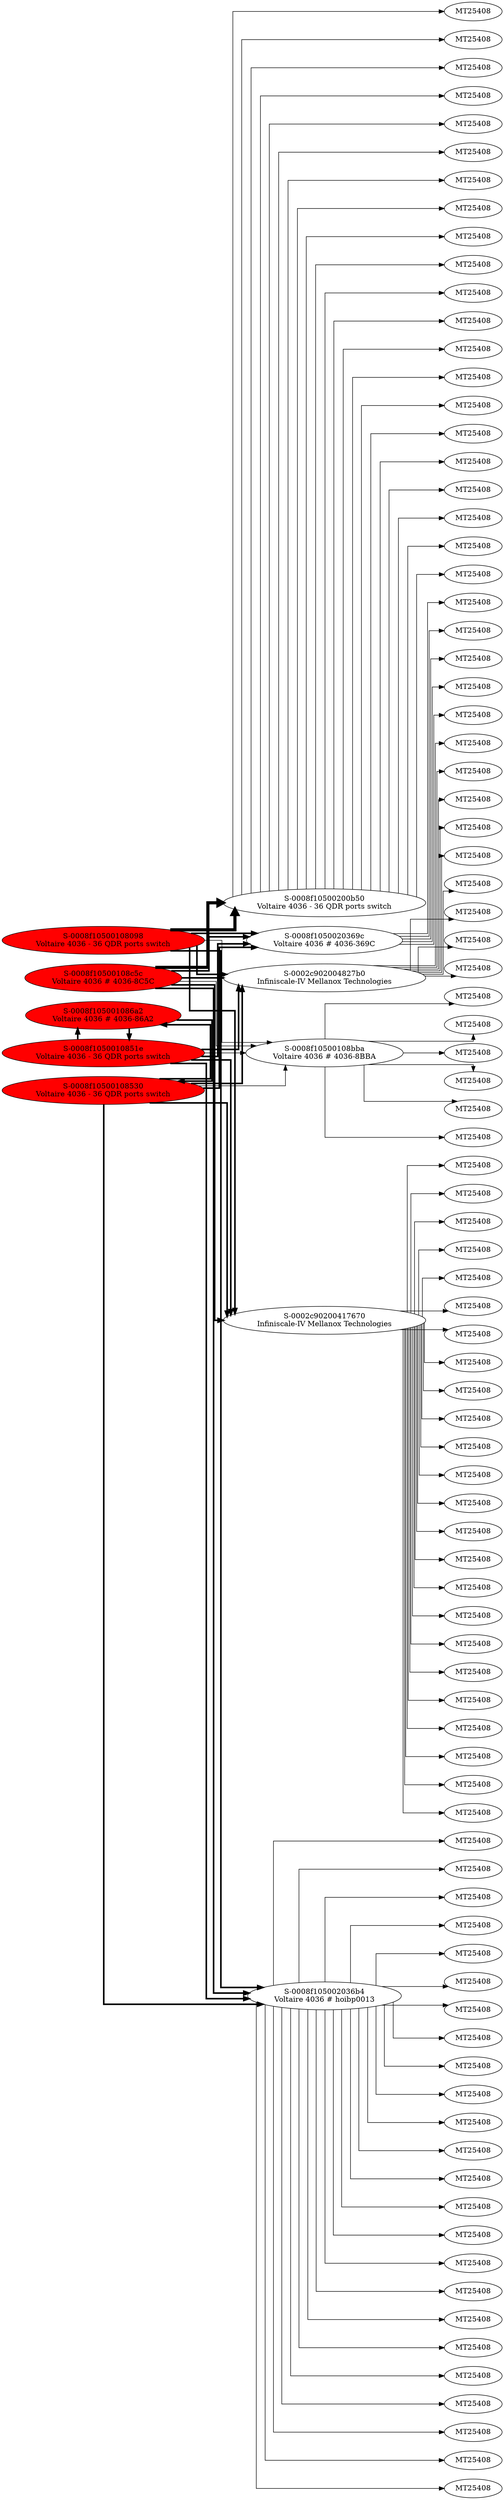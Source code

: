 strict digraph "IB Topology" {
graph [rankdir="LR", splines="ortho"];
"S-0008f10500200b50" [desc="Voltaire 4036 - 36 QDR ports switch", label="S-0008f10500200b50\nVoltaire 4036 - 36 QDR ports switch", rank=1, type=Switch];
"S-0008f10500108c5c" [desc="Voltaire 4036 # 4036-8C5C", fillcolor=red, label="S-0008f10500108c5c\nVoltaire 4036 # 4036-8C5C", rank=0, root=true, style=filled, type=Switch];
"H-003048c749cd0000" [label=MT25408, rank=2, type=Host];
"H-003048c749bb0000" [label=MT25408, rank=2, type=Host];
"H-003048c74abf0000" [label=MT25408, rank=2, type=Host];
"H-003048c748c70000" [label=MT25408, rank=2, type=Host];
"H-003048c74ea50000" [label=MT25408, rank=2, type=Host];
"H-003048c74ae20000" [label=MT25408, rank=2, type=Host];
"H-003048c749450000" [label=MT25408, rank=2, type=Host];
"H-003048c749190000" [label=MT25408, rank=2, type=Host];
"H-003048c74a320000" [label=MT25408, rank=2, type=Host];
"H-003048c74a650000" [label=MT25408, rank=2, type=Host];
"H-003048c749000000" [label=MT25408, rank=2, type=Host];
"H-003048c707c20000" [label=MT25408, rank=2, type=Host];
"S-0008f10500108098" [desc="Voltaire 4036 - 36 QDR ports switch", fillcolor=red, label="S-0008f10500108098\nVoltaire 4036 - 36 QDR ports switch", rank=0, root=true, style=filled, type=Switch];
"H-003048c74ed00000" [label=MT25408, rank=2, type=Host];
"H-003048c74a280000" [label=MT25408, rank=2, type=Host];
"H-003048c747c60000" [label=MT25408, rank=2, type=Host];
"H-003048c748b00000" [label=MT25408, rank=2, type=Host];
"H-003048c749820000" [label=MT25408, rank=2, type=Host];
"H-003048c749ba0000" [label=MT25408, rank=2, type=Host];
"H-003048c74bb20000" [label=MT25408, rank=2, type=Host];
"H-003048c748c60000" [label=MT25408, rank=2, type=Host];
"H-003048c707b60000" [label=MT25408, rank=2, type=Host];
"S-0002c90200417670" [desc="Infiniscale-IV Mellanox Technologies", label="S-0002c90200417670\nInfiniscale-IV Mellanox Technologies", rank=1, type=Switch];
"H-78e7d10300229794" [label=MT25408, rank=2, type=Host];
"H-78e7d1030022977c" [label=MT25408, rank=2, type=Host];
"H-78e7d10300227e64" [label=MT25408, rank=2, type=Host];
"H-78e7d1030022a91c" [label=MT25408, rank=2, type=Host];
"H-78e7d1030022a954" [label=MT25408, rank=2, type=Host];
"H-78e7d10300227d14" [label=MT25408, rank=2, type=Host];
"S-0008f1050010851e" [desc="Voltaire 4036 - 36 QDR ports switch", fillcolor=red, label="S-0008f1050010851e\nVoltaire 4036 - 36 QDR ports switch", rank=0, root=true, style=filled, type=Switch];
"S-0008f10500108530" [desc="Voltaire 4036 - 36 QDR ports switch", fillcolor=red, label="S-0008f10500108530\nVoltaire 4036 - 36 QDR ports switch", rank=0, root=true, style=filled, type=Switch];
"H-78e7d1030022cb74" [label=MT25408, rank=2, type=Host];
"H-78e7d1030022ccb4" [label=MT25408, rank=2, type=Host];
"H-78e7d10300229e94" [label=MT25408, rank=2, type=Host];
"H-78e7d103002297fc" [label=MT25408, rank=2, type=Host];
"H-78e7d10300223514" [label=MT25408, rank=2, type=Host];
"H-78e7d103002296ec" [label=MT25408, rank=2, type=Host];
"H-78e7d10300229634" [label=MT25408, rank=2, type=Host];
"H-78e7d103002296cc" [label=MT25408, rank=2, type=Host];
"H-78e7d10300228e94" [label=MT25408, rank=2, type=Host];
"H-78e7d1030022a914" [label=MT25408, rank=2, type=Host];
"H-78e7d1030022cb84" [label=MT25408, rank=2, type=Host];
"H-78e7d1030022a83c" [label=MT25408, rank=2, type=Host];
"H-78e7d1030022a0dc" [label=MT25408, rank=2, type=Host];
"H-78e7d1030022964c" [label=MT25408, rank=2, type=Host];
"H-78e7d1030022805c" [label=MT25408, rank=2, type=Host];
"H-78e7d10300227744" [label=MT25408, rank=2, type=Host];
"H-78e7d103002276bc" [label=MT25408, rank=2, type=Host];
"H-78e7d1030022cae4" [label=MT25408, rank=2, type=Host];
"S-0008f105002036b4" [desc="Voltaire 4036 # hoibp0013", label="S-0008f105002036b4\nVoltaire 4036 # hoibp0013", rank=1, type=Switch];
"H-78e7d10300229674" [label=MT25408, rank=2, type=Host];
"H-78e7d10300229bfc" [label=MT25408, rank=2, type=Host];
"H-78e7d103002297ec" [label=MT25408, rank=2, type=Host];
"H-78e7d1030022ce2c" [label=MT25408, rank=2, type=Host];
"H-78e7d10300229bcc" [label=MT25408, rank=2, type=Host];
"H-78e7d1030022c77c" [label=MT25408, rank=2, type=Host];
"H-78e7d10300229724" [label=MT25408, rank=2, type=Host];
"H-78e7d10300229b14" [label=MT25408, rank=2, type=Host];
"H-78e7d1030022a47c" [label=MT25408, rank=2, type=Host];
"H-78e7d1030022a474" [label=MT25408, rank=2, type=Host];
"H-78e7d1030022c6a4" [label=MT25408, rank=2, type=Host];
"H-78e7d1030022a46c" [label=MT25408, rank=2, type=Host];
"H-78e7d10300229bd4" [label=MT25408, rank=2, type=Host];
"H-78e7d1030022c76c" [label=MT25408, rank=2, type=Host];
"H-78e7d10300229714" [label=MT25408, rank=2, type=Host];
"H-78e7d1030022972c" [label=MT25408, rank=2, type=Host];
"H-78e7d1030022971c" [label=MT25408, rank=2, type=Host];
"H-78e7d10300229c24" [label=MT25408, rank=2, type=Host];
"H-78e7d103002297f4" [label=MT25408, rank=2, type=Host];
"H-78e7d10300229694" [label=MT25408, rank=2, type=Host];
"H-78e7d103002301dc" [label=MT25408, rank=2, type=Host];
"H-78e7d10300229bdc" [label=MT25408, rank=2, type=Host];
"H-78e7d10300229be4" [label=MT25408, rank=2, type=Host];
"H-78e7d1030022c7d4" [label=MT25408, rank=2, type=Host];
"S-0008f1050020369c" [desc="Voltaire 4036 # 4036-369C", label="S-0008f1050020369c\nVoltaire 4036 # 4036-369C", rank=1, type=Switch];
"H-78e7d1030022804c" [label=MT25408, rank=2, type=Host];
"H-78e7d1030022cc4c" [label=MT25408, rank=2, type=Host];
"H-78e7d10300228ce4" [label=MT25408, rank=2, type=Host];
"H-78e7d1030024535c" [label=MT25408, rank=2, type=Host];
"H-78e7d1030022773c" [label=MT25408, rank=2, type=Host];
"S-0008f105001086a2" [desc="Voltaire 4036 # 4036-86A2", fillcolor=red, label="S-0008f105001086a2\nVoltaire 4036 # 4036-86A2", rank=0, root=true, style=filled, type=Switch];
"S-0002c902004827b0" [desc="Infiniscale-IV Mellanox Technologies", label="S-0002c902004827b0\nInfiniscale-IV Mellanox Technologies", rank=1, type=Switch];
"H-0002c90300048288" [label=MT25408, rank=2, type=Host];
"H-0002c903000482d4" [label=MT25408, rank=2, type=Host];
"H-0002c9030004829c" [label=MT25408, rank=2, type=Host];
"H-0002c90300048208" [label=MT25408, rank=2, type=Host];
"H-0002c90300048eba" [label=MT25408, rank=2, type=Host];
"H-0002c903000482cc" [label=MT25408, rank=2, type=Host];
"H-0002c9030004823c" [label=MT25408, rank=2, type=Host];
"H-0002c903000482f8" [label=MT25408, rank=2, type=Host];
"H-0002c90300048248" [label=MT25408, rank=2, type=Host];
"S-0008f10500108bba" [desc="Voltaire 4036 # 4036-8BBA", label="S-0008f10500108bba\nVoltaire 4036 # 4036-8BBA", rank=1, type=Switch];
"H-0002c90300080d58" [label=MT25408, rank=2, type=Host];
"H-0002c90300080d3c" [label=MT25408, rank=2, type=Host];
"H-003048c74e4a0000" [label=MT25408, rank=2, type=Host];
"H-0002c90300080e84" [label=MT25408, rank=2, type=Host];
"H-0002c90300080d28" [label=MT25408, rank=2, type=Host];
"H-003048c7488b0000" [label=MT25408, rank=2, type=Host];
{rank=same ;
"S-0008f105001086a2" ;
"S-0008f10500108098" ;
"S-0008f10500108c5c" ;
"S-0008f10500108530" ;
"S-0008f1050010851e" ;
};
"S-0008f10500200b50" -> "H-003048c749cd0000"  [penwidth=1, weight=16];
"S-0008f10500200b50" -> "H-003048c749bb0000"  [penwidth=1, weight=16];
"S-0008f10500200b50" -> "H-003048c74abf0000"  [penwidth=1, weight=16];
"S-0008f10500200b50" -> "H-003048c748c70000"  [penwidth=1, weight=16];
"S-0008f10500200b50" -> "H-003048c74ea50000"  [penwidth=1, weight=16];
"S-0008f10500200b50" -> "H-003048c74ae20000"  [penwidth=1, weight=16];
"S-0008f10500200b50" -> "H-003048c749450000"  [penwidth=1, weight=16];
"S-0008f10500200b50" -> "H-003048c749190000"  [penwidth=1, weight=16];
"S-0008f10500200b50" -> "H-003048c74a320000"  [penwidth=1, weight=16];
"S-0008f10500200b50" -> "H-003048c74a650000"  [penwidth=1, weight=16];
"S-0008f10500200b50" -> "H-003048c749000000"  [penwidth=1, weight=16];
"S-0008f10500200b50" -> "H-003048c707c20000"  [penwidth=1, weight=16];
"S-0008f10500200b50" -> "H-003048c74ed00000"  [penwidth=1, weight=16];
"S-0008f10500200b50" -> "H-003048c74a280000"  [penwidth=1, weight=16];
"S-0008f10500200b50" -> "H-003048c747c60000"  [penwidth=1, weight=16];
"S-0008f10500200b50" -> "H-003048c748b00000"  [penwidth=1, weight=16];
"S-0008f10500200b50" -> "H-003048c749820000"  [penwidth=1, weight=16];
"S-0008f10500200b50" -> "H-003048c749ba0000"  [penwidth=1, weight=16];
"S-0008f10500200b50" -> "H-003048c74bb20000"  [penwidth=1, weight=16];
"S-0008f10500200b50" -> "H-003048c748c60000"  [penwidth=1, weight=16];
"S-0008f10500200b50" -> "H-003048c707b60000"  [penwidth=1, weight=16];
"S-0008f10500108c5c" -> "S-0008f105002036b4"  [penwidth=3, weight=96];
"S-0008f10500108c5c" -> "S-0008f10500200b50"  [penwidth=6, weight=192];
"S-0008f10500108c5c" -> "S-0008f1050020369c"  [penwidth=3, weight=96];
"S-0008f10500108c5c" -> "S-0008f10500108bba"  [penwidth=1, weight=32];
"S-0008f10500108c5c" -> "S-0002c902004827b0"  [penwidth=3, weight=96];
"S-0008f10500108c5c" -> "S-0002c90200417670"  [penwidth=3, weight=96];
"S-0008f10500108098" -> "S-0008f105002036b4"  [penwidth=3, weight=96];
"S-0008f10500108098" -> "S-0008f10500200b50"  [penwidth=6, weight=192];
"S-0008f10500108098" -> "S-0002c902004827b0"  [penwidth=3, weight=96];
"S-0008f10500108098" -> "S-0008f1050020369c"  [penwidth=3, weight=96];
"S-0008f10500108098" -> "S-0008f10500108bba"  [penwidth=1, weight=32];
"S-0008f10500108098" -> "S-0002c90200417670"  [penwidth=3, weight=96];
"S-0002c90200417670" -> "H-78e7d10300229794"  [penwidth=1, weight=32];
"S-0002c90200417670" -> "H-78e7d1030022977c"  [penwidth=1, weight=32];
"S-0002c90200417670" -> "H-78e7d10300227e64"  [penwidth=1, weight=32];
"S-0002c90200417670" -> "H-78e7d1030022a91c"  [penwidth=1, weight=32];
"S-0002c90200417670" -> "H-78e7d1030022a954"  [penwidth=1, weight=32];
"S-0002c90200417670" -> "H-78e7d10300227d14"  [penwidth=1, weight=32];
"S-0002c90200417670" -> "H-78e7d1030022cb74"  [penwidth=1, weight=32];
"S-0002c90200417670" -> "H-78e7d1030022ccb4"  [penwidth=1, weight=32];
"S-0002c90200417670" -> "H-78e7d10300229e94"  [penwidth=1, weight=32];
"S-0002c90200417670" -> "H-78e7d103002297fc"  [penwidth=1, weight=32];
"S-0002c90200417670" -> "H-78e7d10300223514"  [penwidth=1, weight=32];
"S-0002c90200417670" -> "H-78e7d103002296ec"  [penwidth=1, weight=32];
"S-0002c90200417670" -> "H-78e7d10300229634"  [penwidth=1, weight=32];
"S-0002c90200417670" -> "H-78e7d103002296cc"  [penwidth=1, weight=32];
"S-0002c90200417670" -> "H-78e7d10300228e94"  [penwidth=1, weight=32];
"S-0002c90200417670" -> "H-78e7d1030022a914"  [penwidth=1, weight=32];
"S-0002c90200417670" -> "H-78e7d1030022cb84"  [penwidth=1, weight=32];
"S-0002c90200417670" -> "H-78e7d1030022a83c"  [penwidth=1, weight=32];
"S-0002c90200417670" -> "H-78e7d1030022a0dc"  [penwidth=1, weight=32];
"S-0002c90200417670" -> "H-78e7d1030022964c"  [penwidth=1, weight=32];
"S-0002c90200417670" -> "H-78e7d1030022805c"  [penwidth=1, weight=32];
"S-0002c90200417670" -> "H-78e7d10300227744"  [penwidth=1, weight=32];
"S-0002c90200417670" -> "H-78e7d103002276bc"  [penwidth=1, weight=32];
"S-0002c90200417670" -> "H-78e7d1030022cae4"  [penwidth=1, weight=32];
"S-0008f1050010851e" -> "S-0002c902004827b0"  [penwidth=3, weight=96];
"S-0008f1050010851e" -> "S-0008f105001086a2"  [penwidth=3, weight=96];
"S-0008f1050010851e" -> "S-0008f1050020369c"  [penwidth=3, weight=96];
"S-0008f1050010851e" -> "S-0008f105002036b4"  [penwidth=3, weight=96];
"S-0008f1050010851e" -> "S-0002c90200417670"  [penwidth=3, weight=96];
"S-0008f1050010851e" -> "S-0008f10500108bba"  [penwidth=1, weight=32];
"S-0008f10500108530" -> "S-0002c902004827b0"  [penwidth=3, weight=96];
"S-0008f10500108530" -> "S-0008f105001086a2"  [penwidth=3, weight=96];
"S-0008f10500108530" -> "S-0008f105002036b4"  [penwidth=3, weight=96];
"S-0008f10500108530" -> "S-0008f1050020369c"  [penwidth=3, weight=96];
"S-0008f10500108530" -> "S-0002c90200417670"  [penwidth=3, weight=96];
"S-0008f10500108530" -> "S-0008f10500108bba"  [penwidth=1, weight=32];
"S-0008f105002036b4" -> "H-78e7d10300229674"  [penwidth=1, weight=32];
"S-0008f105002036b4" -> "H-78e7d10300229bfc"  [penwidth=1, weight=32];
"S-0008f105002036b4" -> "H-78e7d103002297ec"  [penwidth=1, weight=32];
"S-0008f105002036b4" -> "H-78e7d1030022ce2c"  [penwidth=1, weight=32];
"S-0008f105002036b4" -> "H-78e7d10300229bcc"  [penwidth=1, weight=32];
"S-0008f105002036b4" -> "H-78e7d1030022c77c"  [penwidth=1, weight=32];
"S-0008f105002036b4" -> "H-78e7d10300229724"  [penwidth=1, weight=32];
"S-0008f105002036b4" -> "H-78e7d10300229b14"  [penwidth=1, weight=32];
"S-0008f105002036b4" -> "H-78e7d1030022a47c"  [penwidth=1, weight=32];
"S-0008f105002036b4" -> "H-78e7d1030022a474"  [penwidth=1, weight=32];
"S-0008f105002036b4" -> "H-78e7d1030022c6a4"  [penwidth=1, weight=32];
"S-0008f105002036b4" -> "H-78e7d1030022a46c"  [penwidth=1, weight=32];
"S-0008f105002036b4" -> "H-78e7d10300229bd4"  [penwidth=1, weight=32];
"S-0008f105002036b4" -> "H-78e7d1030022c76c"  [penwidth=1, weight=32];
"S-0008f105002036b4" -> "H-78e7d10300229714"  [penwidth=1, weight=32];
"S-0008f105002036b4" -> "H-78e7d1030022972c"  [penwidth=1, weight=32];
"S-0008f105002036b4" -> "H-78e7d1030022971c"  [penwidth=1, weight=32];
"S-0008f105002036b4" -> "H-78e7d10300229c24"  [penwidth=1, weight=32];
"S-0008f105002036b4" -> "H-78e7d103002297f4"  [penwidth=1, weight=32];
"S-0008f105002036b4" -> "H-78e7d10300229694"  [penwidth=1, weight=32];
"S-0008f105002036b4" -> "H-78e7d103002301dc"  [penwidth=1, weight=32];
"S-0008f105002036b4" -> "H-78e7d10300229bdc"  [penwidth=1, weight=32];
"S-0008f105002036b4" -> "H-78e7d10300229be4"  [penwidth=1, weight=32];
"S-0008f105002036b4" -> "H-78e7d1030022c7d4"  [penwidth=1, weight=32];
"S-0008f1050020369c" -> "H-78e7d1030022804c"  [penwidth=1, weight=32];
"S-0008f1050020369c" -> "H-78e7d1030022cc4c"  [penwidth=1, weight=32];
"S-0008f1050020369c" -> "H-78e7d10300228ce4"  [penwidth=1, weight=32];
"S-0008f1050020369c" -> "H-78e7d1030024535c"  [penwidth=1, weight=32];
"S-0008f1050020369c" -> "H-78e7d1030022773c"  [penwidth=1, weight=32];
"S-0008f105001086a2" -> "S-0008f10500108530"  [penwidth=3, weight=96];
"S-0008f105001086a2" -> "S-0008f1050010851e"  [penwidth=3, weight=96];
"S-0002c902004827b0" -> "H-0002c90300048288"  [penwidth=1, weight=32];
"S-0002c902004827b0" -> "H-0002c903000482d4"  [penwidth=1, weight=32];
"S-0002c902004827b0" -> "H-0002c9030004829c"  [penwidth=1, weight=32];
"S-0002c902004827b0" -> "H-0002c90300048208"  [penwidth=1, weight=32];
"S-0002c902004827b0" -> "H-0002c90300048eba"  [penwidth=1, weight=32];
"S-0002c902004827b0" -> "H-0002c903000482cc"  [penwidth=1, weight=32];
"S-0002c902004827b0" -> "H-0002c9030004823c"  [penwidth=1, weight=32];
"S-0002c902004827b0" -> "H-0002c903000482f8"  [penwidth=1, weight=32];
"S-0002c902004827b0" -> "H-0002c90300048248"  [penwidth=1, weight=32];
"S-0008f10500108bba" -> "H-0002c90300080d58"  [penwidth=1, weight=32];
"S-0008f10500108bba" -> "H-0002c90300080d3c"  [penwidth=1, weight=32];
"S-0008f10500108bba" -> "H-003048c74e4a0000"  [penwidth=1, weight=16];
"S-0008f10500108bba" -> "H-0002c90300080e84"  [penwidth=1, weight=32];
"S-0008f10500108bba" -> "H-0002c90300080d28"  [penwidth=1, weight=32];
"S-0008f10500108bba" -> "H-003048c7488b0000"  [penwidth=1, weight=16];
}

